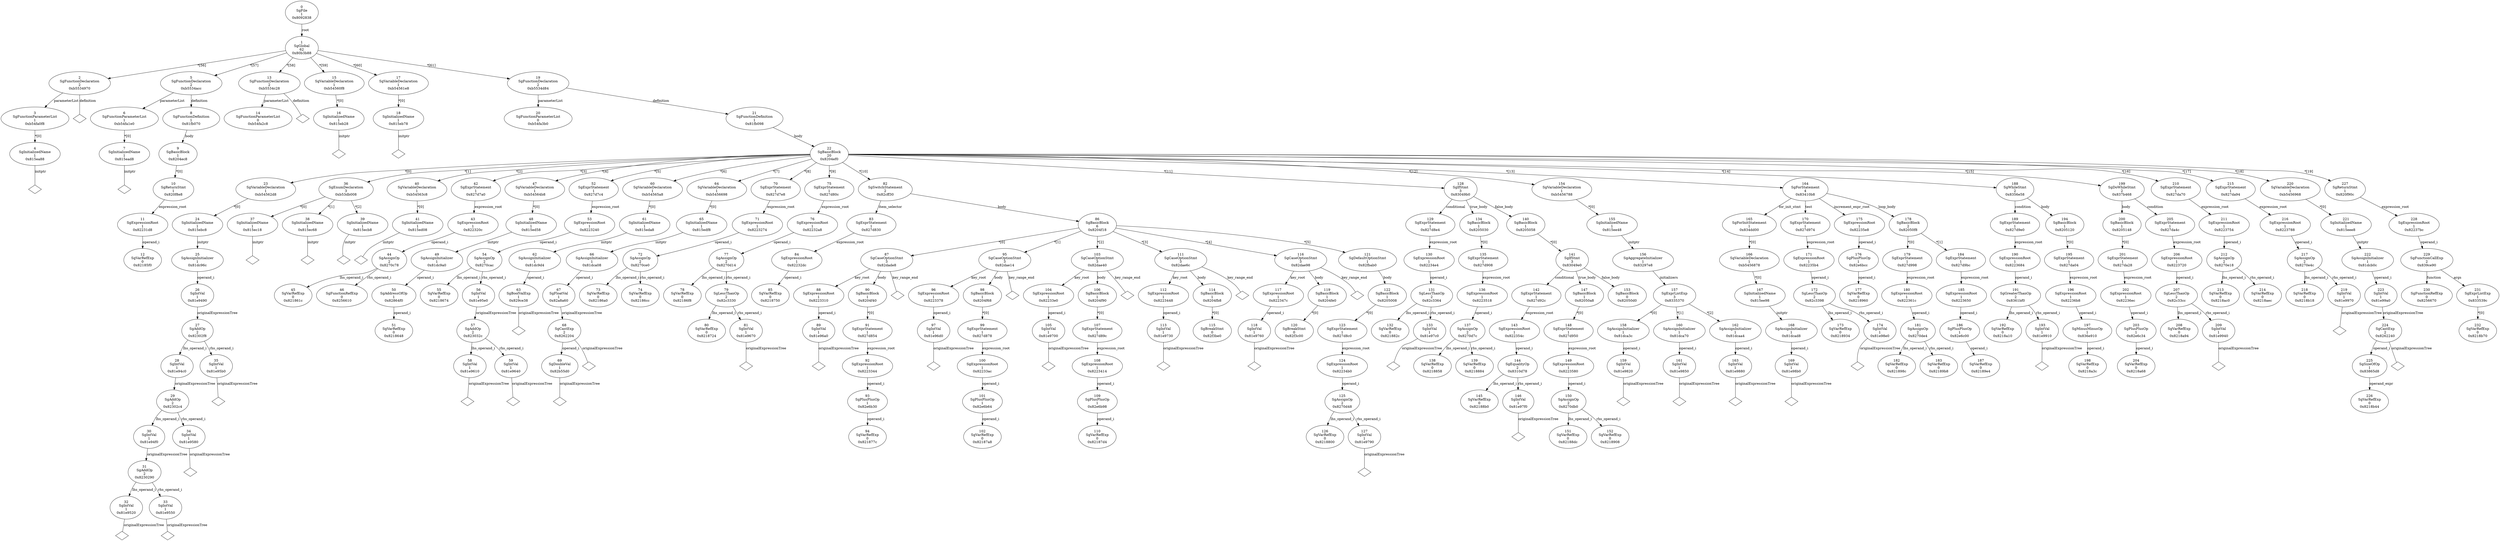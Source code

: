 digraph "G./test_control.C.dot" {
"0x815ea88"[label="4\nSgInitializedName\n1\n0x815ea88\n" ];
"0x815ea88" -> "0x815ea88__initptr__null"[label="initptr" dir=none ];
"0x815ea88__initptr__null"[label="" shape=diamond ];
"0xb54fa0f8"[label="3\nSgFunctionParameterList\n1\n0xb54fa0f8\n" ];
"0xb54fa0f8" -> "0x815ea88"[label="*[0]" dir=forward ];
"0xb5534970"[label="2\nSgFunctionDeclaration\n2\n0xb5534970\n" ];
"0xb5534970" -> "0xb54fa0f8"[label="parameterList" dir=forward ];
"0xb5534970" -> "0xb5534970__definition__null"[label="definition" dir=none ];
"0xb5534970__definition__null"[label="" shape=diamond ];
"0x815ead8"[label="7\nSgInitializedName\n1\n0x815ead8\n" ];
"0x815ead8" -> "0x815ead8__initptr__null"[label="initptr" dir=none ];
"0x815ead8__initptr__null"[label="" shape=diamond ];
"0xb54fa1e0"[label="6\nSgFunctionParameterList\n1\n0xb54fa1e0\n" ];
"0xb54fa1e0" -> "0x815ead8"[label="*[0]" dir=forward ];
"0x82185f0"[label="12\nSgVarRefExp\n0\n0x82185f0\n" ];
"0x82231d8"[label="11\nSgExpressionRoot\n1\n0x82231d8\n" ];
"0x82231d8" -> "0x82185f0"[label="operand_i" dir=forward ];
"0x820f8e8"[label="10\nSgReturnStmt\n1\n0x820f8e8\n" ];
"0x820f8e8" -> "0x82231d8"[label="expression_root" dir=forward ];
"0x8204ec8"[label="9\nSgBasicBlock\n1\n0x8204ec8\n" ];
"0x8204ec8" -> "0x820f8e8"[label="*[0]" dir=forward ];
"0x81fb070"[label="8\nSgFunctionDefinition\n1\n0x81fb070\n" ];
"0x81fb070" -> "0x8204ec8"[label="body" dir=forward ];
"0xb5534acc"[label="5\nSgFunctionDeclaration\n2\n0xb5534acc\n" ];
"0xb5534acc" -> "0xb54fa1e0"[label="parameterList" dir=forward ];
"0xb5534acc" -> "0x81fb070"[label="definition" dir=forward ];
"0xb54fa2c8"[label="14\nSgFunctionParameterList\n0\n0xb54fa2c8\n" ];
"0xb5534c28"[label="13\nSgFunctionDeclaration\n2\n0xb5534c28\n" ];
"0xb5534c28" -> "0xb54fa2c8"[label="parameterList" dir=forward ];
"0xb5534c28" -> "0xb5534c28__definition__null"[label="definition" dir=none ];
"0xb5534c28__definition__null"[label="" shape=diamond ];
"0x815eb28"[label="16\nSgInitializedName\n1\n0x815eb28\n" ];
"0x815eb28" -> "0x815eb28__initptr__null"[label="initptr" dir=none ];
"0x815eb28__initptr__null"[label="" shape=diamond ];
"0xb54560f8"[label="15\nSgVariableDeclaration\n1\n0xb54560f8\n" ];
"0xb54560f8" -> "0x815eb28"[label="*[0]" dir=forward ];
"0x815eb78"[label="18\nSgInitializedName\n1\n0x815eb78\n" ];
"0x815eb78" -> "0x815eb78__initptr__null"[label="initptr" dir=none ];
"0x815eb78__initptr__null"[label="" shape=diamond ];
"0xb54561e8"[label="17\nSgVariableDeclaration\n1\n0xb54561e8\n" ];
"0xb54561e8" -> "0x815eb78"[label="*[0]" dir=forward ];
"0xb54fa3b0"[label="20\nSgFunctionParameterList\n0\n0xb54fa3b0\n" ];
"0x81e9520"[label="32\nSgIntVal\n1\n0x81e9520\n" ];
"0x81e9520" -> "0x81e9520__originalExpressionTree__null"[label="originalExpressionTree" dir=none ];
"0x81e9520__originalExpressionTree__null"[label="" shape=diamond ];
"0x81e9550"[label="33\nSgIntVal\n1\n0x81e9550\n" ];
"0x81e9550" -> "0x81e9550__originalExpressionTree__null"[label="originalExpressionTree" dir=none ];
"0x81e9550__originalExpressionTree__null"[label="" shape=diamond ];
"0x8230290"[label="31\nSgAddOp\n2\n0x8230290\n" ];
"0x8230290" -> "0x81e9520"[label="lhs_operand_i" dir=forward ];
"0x8230290" -> "0x81e9550"[label="rhs_operand_i" dir=forward ];
"0x81e94f0"[label="30\nSgIntVal\n1\n0x81e94f0\n" ];
"0x81e94f0" -> "0x8230290"[label="originalExpressionTree" dir=forward ];
"0x81e9580"[label="34\nSgIntVal\n1\n0x81e9580\n" ];
"0x81e9580" -> "0x81e9580__originalExpressionTree__null"[label="originalExpressionTree" dir=none ];
"0x81e9580__originalExpressionTree__null"[label="" shape=diamond ];
"0x82302c4"[label="29\nSgAddOp\n2\n0x82302c4\n" ];
"0x82302c4" -> "0x81e94f0"[label="lhs_operand_i" dir=forward ];
"0x82302c4" -> "0x81e9580"[label="rhs_operand_i" dir=forward ];
"0x81e94c0"[label="28\nSgIntVal\n1\n0x81e94c0\n" ];
"0x81e94c0" -> "0x82302c4"[label="originalExpressionTree" dir=forward ];
"0x81e95b0"[label="35\nSgIntVal\n1\n0x81e95b0\n" ];
"0x81e95b0" -> "0x81e95b0__originalExpressionTree__null"[label="originalExpressionTree" dir=none ];
"0x81e95b0__originalExpressionTree__null"[label="" shape=diamond ];
"0x82302f8"[label="27\nSgAddOp\n2\n0x82302f8\n" ];
"0x82302f8" -> "0x81e94c0"[label="lhs_operand_i" dir=forward ];
"0x82302f8" -> "0x81e95b0"[label="rhs_operand_i" dir=forward ];
"0x81e9490"[label="26\nSgIntVal\n1\n0x81e9490\n" ];
"0x81e9490" -> "0x82302f8"[label="originalExpressionTree" dir=forward ];
"0x81dc96c"[label="25\nSgAssignInitializer\n1\n0x81dc96c\n" ];
"0x81dc96c" -> "0x81e9490"[label="operand_i" dir=forward ];
"0x815ebc8"[label="24\nSgInitializedName\n1\n0x815ebc8\n" ];
"0x815ebc8" -> "0x81dc96c"[label="initptr" dir=forward ];
"0xb54562d8"[label="23\nSgVariableDeclaration\n1\n0xb54562d8\n" ];
"0xb54562d8" -> "0x815ebc8"[label="*[0]" dir=forward ];
"0x815ec18"[label="37\nSgInitializedName\n1\n0x815ec18\n" ];
"0x815ec18" -> "0x815ec18__initptr__null"[label="initptr" dir=none ];
"0x815ec18__initptr__null"[label="" shape=diamond ];
"0x815ec68"[label="38\nSgInitializedName\n1\n0x815ec68\n" ];
"0x815ec68" -> "0x815ec68__initptr__null"[label="initptr" dir=none ];
"0x815ec68__initptr__null"[label="" shape=diamond ];
"0x815ecb8"[label="39\nSgInitializedName\n1\n0x815ecb8\n" ];
"0x815ecb8" -> "0x815ecb8__initptr__null"[label="initptr" dir=none ];
"0x815ecb8__initptr__null"[label="" shape=diamond ];
"0xb53db008"[label="36\nSgEnumDeclaration\n3\n0xb53db008\n" ];
"0xb53db008" -> "0x815ec18"[label="*[0]" dir=forward ];
"0xb53db008" -> "0x815ec68"[label="*[1]" dir=forward ];
"0xb53db008" -> "0x815ecb8"[label="*[2]" dir=forward ];
"0x815ed08"[label="41\nSgInitializedName\n1\n0x815ed08\n" ];
"0x815ed08" -> "0x815ed08__initptr__null"[label="initptr" dir=none ];
"0x815ed08__initptr__null"[label="" shape=diamond ];
"0xb54563c8"[label="40\nSgVariableDeclaration\n1\n0xb54563c8\n" ];
"0xb54563c8" -> "0x815ed08"[label="*[0]" dir=forward ];
"0x821861c"[label="45\nSgVarRefExp\n0\n0x821861c\n" ];
"0x8256610"[label="46\nSgFunctionRefExp\n0\n0x8256610\n" ];
"0x8270c78"[label="44\nSgAssignOp\n2\n0x8270c78\n" ];
"0x8270c78" -> "0x821861c"[label="lhs_operand_i" dir=forward ];
"0x8270c78" -> "0x8256610"[label="rhs_operand_i" dir=forward ];
"0x822320c"[label="43\nSgExpressionRoot\n1\n0x822320c\n" ];
"0x822320c" -> "0x8270c78"[label="operand_i" dir=forward ];
"0x827d7a0"[label="42\nSgExprStatement\n1\n0x827d7a0\n" ];
"0x827d7a0" -> "0x822320c"[label="expression_root" dir=forward ];
"0x8218648"[label="51\nSgVarRefExp\n0\n0x8218648\n" ];
"0x82864f0"[label="50\nSgAddressOfOp\n1\n0x82864f0\n" ];
"0x82864f0" -> "0x8218648"[label="operand_i" dir=forward ];
"0x81dc9a0"[label="49\nSgAssignInitializer\n1\n0x81dc9a0\n" ];
"0x81dc9a0" -> "0x82864f0"[label="operand_i" dir=forward ];
"0x815ed58"[label="48\nSgInitializedName\n1\n0x815ed58\n" ];
"0x815ed58" -> "0x81dc9a0"[label="initptr" dir=forward ];
"0xb54564b8"[label="47\nSgVariableDeclaration\n1\n0xb54564b8\n" ];
"0xb54564b8" -> "0x815ed58"[label="*[0]" dir=forward ];
"0x8218674"[label="55\nSgVarRefExp\n0\n0x8218674\n" ];
"0x81e9610"[label="58\nSgIntVal\n1\n0x81e9610\n" ];
"0x81e9610" -> "0x81e9610__originalExpressionTree__null"[label="originalExpressionTree" dir=none ];
"0x81e9610__originalExpressionTree__null"[label="" shape=diamond ];
"0x81e9640"[label="59\nSgIntVal\n1\n0x81e9640\n" ];
"0x81e9640" -> "0x81e9640__originalExpressionTree__null"[label="originalExpressionTree" dir=none ];
"0x81e9640__originalExpressionTree__null"[label="" shape=diamond ];
"0x823032c"[label="57\nSgAddOp\n2\n0x823032c\n" ];
"0x823032c" -> "0x81e9610"[label="lhs_operand_i" dir=forward ];
"0x823032c" -> "0x81e9640"[label="rhs_operand_i" dir=forward ];
"0x81e95e0"[label="56\nSgIntVal\n1\n0x81e95e0\n" ];
"0x81e95e0" -> "0x823032c"[label="originalExpressionTree" dir=forward ];
"0x8270cac"[label="54\nSgAssignOp\n2\n0x8270cac\n" ];
"0x8270cac" -> "0x8218674"[label="lhs_operand_i" dir=forward ];
"0x8270cac" -> "0x81e95e0"[label="rhs_operand_i" dir=forward ];
"0x8223240"[label="53\nSgExpressionRoot\n1\n0x8223240\n" ];
"0x8223240" -> "0x8270cac"[label="operand_i" dir=forward ];
"0x827d7c4"[label="52\nSgExprStatement\n1\n0x827d7c4\n" ];
"0x827d7c4" -> "0x8223240"[label="expression_root" dir=forward ];
"0x829ce38"[label="63\nSgBoolValExp\n1\n0x829ce38\n" ];
"0x829ce38" -> "0x829ce38__originalExpressionTree__null"[label="originalExpressionTree" dir=none ];
"0x829ce38__originalExpressionTree__null"[label="" shape=diamond ];
"0x81dc9d4"[label="62\nSgAssignInitializer\n1\n0x81dc9d4\n" ];
"0x81dc9d4" -> "0x829ce38"[label="operand_i" dir=forward ];
"0x815eda8"[label="61\nSgInitializedName\n1\n0x815eda8\n" ];
"0x815eda8" -> "0x81dc9d4"[label="initptr" dir=forward ];
"0xb54565a8"[label="60\nSgVariableDeclaration\n1\n0xb54565a8\n" ];
"0xb54565a8" -> "0x815eda8"[label="*[0]" dir=forward ];
"0x82b55d0"[label="69\nSgDoubleVal\n1\n0x82b55d0\n" ];
"0x82b55d0" -> "0x82b55d0__originalExpressionTree__null"[label="originalExpressionTree" dir=none ];
"0x82b55d0__originalExpressionTree__null"[label="" shape=diamond ];
"0x8262204"[label="68\nSgCastExp\n2\n0x8262204\n" ];
"0x8262204" -> "0x82b55d0"[label="operand_i" dir=forward ];
"0x8262204" -> "0x8262204__originalExpressionTree__null"[label="originalExpressionTree" dir=none ];
"0x8262204__originalExpressionTree__null"[label="" shape=diamond ];
"0x82a8a60"[label="67\nSgFloatVal\n1\n0x82a8a60\n" ];
"0x82a8a60" -> "0x8262204"[label="originalExpressionTree" dir=forward ];
"0x81dca08"[label="66\nSgAssignInitializer\n1\n0x81dca08\n" ];
"0x81dca08" -> "0x82a8a60"[label="operand_i" dir=forward ];
"0x815edf8"[label="65\nSgInitializedName\n1\n0x815edf8\n" ];
"0x815edf8" -> "0x81dca08"[label="initptr" dir=forward ];
"0xb5456698"[label="64\nSgVariableDeclaration\n1\n0xb5456698\n" ];
"0xb5456698" -> "0x815edf8"[label="*[0]" dir=forward ];
"0x82186a0"[label="73\nSgVarRefExp\n0\n0x82186a0\n" ];
"0x82186cc"[label="74\nSgVarRefExp\n0\n0x82186cc\n" ];
"0x8270ce0"[label="72\nSgAssignOp\n2\n0x8270ce0\n" ];
"0x8270ce0" -> "0x82186a0"[label="lhs_operand_i" dir=forward ];
"0x8270ce0" -> "0x82186cc"[label="rhs_operand_i" dir=forward ];
"0x8223274"[label="71\nSgExpressionRoot\n1\n0x8223274\n" ];
"0x8223274" -> "0x8270ce0"[label="operand_i" dir=forward ];
"0x827d7e8"[label="70\nSgExprStatement\n1\n0x827d7e8\n" ];
"0x827d7e8" -> "0x8223274"[label="expression_root" dir=forward ];
"0x82186f8"[label="78\nSgVarRefExp\n0\n0x82186f8\n" ];
"0x8218724"[label="80\nSgVarRefExp\n0\n0x8218724\n" ];
"0x81e9670"[label="81\nSgIntVal\n1\n0x81e9670\n" ];
"0x81e9670" -> "0x81e9670__originalExpressionTree__null"[label="originalExpressionTree" dir=none ];
"0x81e9670__originalExpressionTree__null"[label="" shape=diamond ];
"0x82c3330"[label="79\nSgLessThanOp\n2\n0x82c3330\n" ];
"0x82c3330" -> "0x8218724"[label="lhs_operand_i" dir=forward ];
"0x82c3330" -> "0x81e9670"[label="rhs_operand_i" dir=forward ];
"0x8270d14"[label="77\nSgAssignOp\n2\n0x8270d14\n" ];
"0x8270d14" -> "0x82186f8"[label="lhs_operand_i" dir=forward ];
"0x8270d14" -> "0x82c3330"[label="rhs_operand_i" dir=forward ];
"0x82232a8"[label="76\nSgExpressionRoot\n1\n0x82232a8\n" ];
"0x82232a8" -> "0x8270d14"[label="operand_i" dir=forward ];
"0x827d80c"[label="75\nSgExprStatement\n1\n0x827d80c\n" ];
"0x827d80c" -> "0x82232a8"[label="expression_root" dir=forward ];
"0x8218750"[label="85\nSgVarRefExp\n0\n0x8218750\n" ];
"0x82232dc"[label="84\nSgExpressionRoot\n1\n0x82232dc\n" ];
"0x82232dc" -> "0x8218750"[label="operand_i" dir=forward ];
"0x827d830"[label="83\nSgExprStatement\n1\n0x827d830\n" ];
"0x827d830" -> "0x82232dc"[label="expression_root" dir=forward ];
"0x81e96a0"[label="89\nSgIntVal\n1\n0x81e96a0\n" ];
"0x81e96a0" -> "0x81e96a0__originalExpressionTree__null"[label="originalExpressionTree" dir=none ];
"0x81e96a0__originalExpressionTree__null"[label="" shape=diamond ];
"0x8223310"[label="88\nSgExpressionRoot\n1\n0x8223310\n" ];
"0x8223310" -> "0x81e96a0"[label="operand_i" dir=forward ];
"0x821877c"[label="94\nSgVarRefExp\n0\n0x821877c\n" ];
"0x82e6b30"[label="93\nSgPlusPlusOp\n1\n0x82e6b30\n" ];
"0x82e6b30" -> "0x821877c"[label="operand_i" dir=forward ];
"0x8223344"[label="92\nSgExpressionRoot\n1\n0x8223344\n" ];
"0x8223344" -> "0x82e6b30"[label="operand_i" dir=forward ];
"0x827d854"[label="91\nSgExprStatement\n1\n0x827d854\n" ];
"0x827d854" -> "0x8223344"[label="expression_root" dir=forward ];
"0x8204f40"[label="90\nSgBasicBlock\n1\n0x8204f40\n" ];
"0x8204f40" -> "0x827d854"[label="*[0]" dir=forward ];
"0x82dade8"[label="87\nSgCaseOptionStmt\n3\n0x82dade8\n" ];
"0x82dade8" -> "0x8223310"[label="key_root" dir=forward ];
"0x82dade8" -> "0x8204f40"[label="body" dir=forward ];
"0x82dade8" -> "0x82dade8__key_range_end__null"[label="key_range_end" dir=none ];
"0x82dade8__key_range_end__null"[label="" shape=diamond ];
"0x81e96d0"[label="97\nSgIntVal\n1\n0x81e96d0\n" ];
"0x81e96d0" -> "0x81e96d0__originalExpressionTree__null"[label="originalExpressionTree" dir=none ];
"0x81e96d0__originalExpressionTree__null"[label="" shape=diamond ];
"0x8223378"[label="96\nSgExpressionRoot\n1\n0x8223378\n" ];
"0x8223378" -> "0x81e96d0"[label="operand_i" dir=forward ];
"0x82187a8"[label="102\nSgVarRefExp\n0\n0x82187a8\n" ];
"0x82e6b64"[label="101\nSgPlusPlusOp\n1\n0x82e6b64\n" ];
"0x82e6b64" -> "0x82187a8"[label="operand_i" dir=forward ];
"0x82233ac"[label="100\nSgExpressionRoot\n1\n0x82233ac\n" ];
"0x82233ac" -> "0x82e6b64"[label="operand_i" dir=forward ];
"0x827d878"[label="99\nSgExprStatement\n1\n0x827d878\n" ];
"0x827d878" -> "0x82233ac"[label="expression_root" dir=forward ];
"0x8204f68"[label="98\nSgBasicBlock\n1\n0x8204f68\n" ];
"0x8204f68" -> "0x827d878"[label="*[0]" dir=forward ];
"0x82dae14"[label="95\nSgCaseOptionStmt\n3\n0x82dae14\n" ];
"0x82dae14" -> "0x8223378"[label="key_root" dir=forward ];
"0x82dae14" -> "0x8204f68"[label="body" dir=forward ];
"0x82dae14" -> "0x82dae14__key_range_end__null"[label="key_range_end" dir=none ];
"0x82dae14__key_range_end__null"[label="" shape=diamond ];
"0x81e9700"[label="105\nSgIntVal\n1\n0x81e9700\n" ];
"0x81e9700" -> "0x81e9700__originalExpressionTree__null"[label="originalExpressionTree" dir=none ];
"0x81e9700__originalExpressionTree__null"[label="" shape=diamond ];
"0x82233e0"[label="104\nSgExpressionRoot\n1\n0x82233e0\n" ];
"0x82233e0" -> "0x81e9700"[label="operand_i" dir=forward ];
"0x82187d4"[label="110\nSgVarRefExp\n0\n0x82187d4\n" ];
"0x82e6b98"[label="109\nSgPlusPlusOp\n1\n0x82e6b98\n" ];
"0x82e6b98" -> "0x82187d4"[label="operand_i" dir=forward ];
"0x8223414"[label="108\nSgExpressionRoot\n1\n0x8223414\n" ];
"0x8223414" -> "0x82e6b98"[label="operand_i" dir=forward ];
"0x827d89c"[label="107\nSgExprStatement\n1\n0x827d89c\n" ];
"0x827d89c" -> "0x8223414"[label="expression_root" dir=forward ];
"0x8204f90"[label="106\nSgBasicBlock\n1\n0x8204f90\n" ];
"0x8204f90" -> "0x827d89c"[label="*[0]" dir=forward ];
"0x82dae40"[label="103\nSgCaseOptionStmt\n3\n0x82dae40\n" ];
"0x82dae40" -> "0x82233e0"[label="key_root" dir=forward ];
"0x82dae40" -> "0x8204f90"[label="body" dir=forward ];
"0x82dae40" -> "0x82dae40__key_range_end__null"[label="key_range_end" dir=none ];
"0x82dae40__key_range_end__null"[label="" shape=diamond ];
"0x81e9730"[label="113\nSgIntVal\n1\n0x81e9730\n" ];
"0x81e9730" -> "0x81e9730__originalExpressionTree__null"[label="originalExpressionTree" dir=none ];
"0x81e9730__originalExpressionTree__null"[label="" shape=diamond ];
"0x8223448"[label="112\nSgExpressionRoot\n1\n0x8223448\n" ];
"0x8223448" -> "0x81e9730"[label="operand_i" dir=forward ];
"0x82f3be0"[label="115\nSgBreakStmt\n0\n0x82f3be0\n" ];
"0x8204fb8"[label="114\nSgBasicBlock\n1\n0x8204fb8\n" ];
"0x8204fb8" -> "0x82f3be0"[label="*[0]" dir=forward ];
"0x82dae6c"[label="111\nSgCaseOptionStmt\n3\n0x82dae6c\n" ];
"0x82dae6c" -> "0x8223448"[label="key_root" dir=forward ];
"0x82dae6c" -> "0x8204fb8"[label="body" dir=forward ];
"0x82dae6c" -> "0x82dae6c__key_range_end__null"[label="key_range_end" dir=none ];
"0x82dae6c__key_range_end__null"[label="" shape=diamond ];
"0x81e9760"[label="118\nSgIntVal\n1\n0x81e9760\n" ];
"0x81e9760" -> "0x81e9760__originalExpressionTree__null"[label="originalExpressionTree" dir=none ];
"0x81e9760__originalExpressionTree__null"[label="" shape=diamond ];
"0x822347c"[label="117\nSgExpressionRoot\n1\n0x822347c\n" ];
"0x822347c" -> "0x81e9760"[label="operand_i" dir=forward ];
"0x82f3c00"[label="120\nSgBreakStmt\n0\n0x82f3c00\n" ];
"0x8204fe0"[label="119\nSgBasicBlock\n1\n0x8204fe0\n" ];
"0x8204fe0" -> "0x82f3c00"[label="*[0]" dir=forward ];
"0x82dae98"[label="116\nSgCaseOptionStmt\n3\n0x82dae98\n" ];
"0x82dae98" -> "0x822347c"[label="key_root" dir=forward ];
"0x82dae98" -> "0x8204fe0"[label="body" dir=forward ];
"0x82dae98" -> "0x82dae98__key_range_end__null"[label="key_range_end" dir=none ];
"0x82dae98__key_range_end__null"[label="" shape=diamond ];
"0x8218800"[label="126\nSgVarRefExp\n0\n0x8218800\n" ];
"0x81e9790"[label="127\nSgIntVal\n1\n0x81e9790\n" ];
"0x81e9790" -> "0x81e9790__originalExpressionTree__null"[label="originalExpressionTree" dir=none ];
"0x81e9790__originalExpressionTree__null"[label="" shape=diamond ];
"0x8270d48"[label="125\nSgAssignOp\n2\n0x8270d48\n" ];
"0x8270d48" -> "0x8218800"[label="lhs_operand_i" dir=forward ];
"0x8270d48" -> "0x81e9790"[label="rhs_operand_i" dir=forward ];
"0x82234b0"[label="124\nSgExpressionRoot\n1\n0x82234b0\n" ];
"0x82234b0" -> "0x8270d48"[label="operand_i" dir=forward ];
"0x827d8c0"[label="123\nSgExprStatement\n1\n0x827d8c0\n" ];
"0x827d8c0" -> "0x82234b0"[label="expression_root" dir=forward ];
"0x8205008"[label="122\nSgBasicBlock\n1\n0x8205008\n" ];
"0x8205008" -> "0x827d8c0"[label="*[0]" dir=forward ];
"0x82fbab0"[label="121\nSgDefaultOptionStmt\n1\n0x82fbab0\n" ];
"0x82fbab0" -> "0x8205008"[label="body" dir=forward ];
"0x8204f18"[label="86\nSgBasicBlock\n6\n0x8204f18\n" ];
"0x8204f18" -> "0x82dade8"[label="*[0]" dir=forward ];
"0x8204f18" -> "0x82dae14"[label="*[1]" dir=forward ];
"0x8204f18" -> "0x82dae40"[label="*[2]" dir=forward ];
"0x8204f18" -> "0x82dae6c"[label="*[3]" dir=forward ];
"0x8204f18" -> "0x82dae98"[label="*[4]" dir=forward ];
"0x8204f18" -> "0x82fbab0"[label="*[5]" dir=forward ];
"0x82cff30"[label="82\nSgSwitchStatement\n2\n0x82cff30\n" ];
"0x82cff30" -> "0x827d830"[label="item_selector" dir=forward ];
"0x82cff30" -> "0x8204f18"[label="body" dir=forward ];
"0x821882c"[label="132\nSgVarRefExp\n0\n0x821882c\n" ];
"0x81e97c0"[label="133\nSgIntVal\n1\n0x81e97c0\n" ];
"0x81e97c0" -> "0x81e97c0__originalExpressionTree__null"[label="originalExpressionTree" dir=none ];
"0x81e97c0__originalExpressionTree__null"[label="" shape=diamond ];
"0x82c3364"[label="131\nSgLessThanOp\n2\n0x82c3364\n" ];
"0x82c3364" -> "0x821882c"[label="lhs_operand_i" dir=forward ];
"0x82c3364" -> "0x81e97c0"[label="rhs_operand_i" dir=forward ];
"0x82234e4"[label="130\nSgExpressionRoot\n1\n0x82234e4\n" ];
"0x82234e4" -> "0x82c3364"[label="operand_i" dir=forward ];
"0x827d8e4"[label="129\nSgExprStatement\n1\n0x827d8e4\n" ];
"0x827d8e4" -> "0x82234e4"[label="expression_root" dir=forward ];
"0x8218858"[label="138\nSgVarRefExp\n0\n0x8218858\n" ];
"0x8218884"[label="139\nSgVarRefExp\n0\n0x8218884\n" ];
"0x8270d7c"[label="137\nSgAssignOp\n2\n0x8270d7c\n" ];
"0x8270d7c" -> "0x8218858"[label="lhs_operand_i" dir=forward ];
"0x8270d7c" -> "0x8218884"[label="rhs_operand_i" dir=forward ];
"0x8223518"[label="136\nSgExpressionRoot\n1\n0x8223518\n" ];
"0x8223518" -> "0x8270d7c"[label="operand_i" dir=forward ];
"0x827d908"[label="135\nSgExprStatement\n1\n0x827d908\n" ];
"0x827d908" -> "0x8223518"[label="expression_root" dir=forward ];
"0x8205030"[label="134\nSgBasicBlock\n1\n0x8205030\n" ];
"0x8205030" -> "0x827d908"[label="*[0]" dir=forward ];
"0x82188b0"[label="145\nSgVarRefExp\n0\n0x82188b0\n" ];
"0x81e97f0"[label="146\nSgIntVal\n1\n0x81e97f0\n" ];
"0x81e97f0" -> "0x81e97f0__originalExpressionTree__null"[label="originalExpressionTree" dir=none ];
"0x81e97f0__originalExpressionTree__null"[label="" shape=diamond ];
"0x8310d78"[label="144\nSgEqualityOp\n2\n0x8310d78\n" ];
"0x8310d78" -> "0x82188b0"[label="lhs_operand_i" dir=forward ];
"0x8310d78" -> "0x81e97f0"[label="rhs_operand_i" dir=forward ];
"0x822354c"[label="143\nSgExpressionRoot\n1\n0x822354c\n" ];
"0x822354c" -> "0x8310d78"[label="operand_i" dir=forward ];
"0x827d92c"[label="142\nSgExprStatement\n1\n0x827d92c\n" ];
"0x827d92c" -> "0x822354c"[label="expression_root" dir=forward ];
"0x82188dc"[label="151\nSgVarRefExp\n0\n0x82188dc\n" ];
"0x8218908"[label="152\nSgVarRefExp\n0\n0x8218908\n" ];
"0x8270db0"[label="150\nSgAssignOp\n2\n0x8270db0\n" ];
"0x8270db0" -> "0x82188dc"[label="lhs_operand_i" dir=forward ];
"0x8270db0" -> "0x8218908"[label="rhs_operand_i" dir=forward ];
"0x8223580"[label="149\nSgExpressionRoot\n1\n0x8223580\n" ];
"0x8223580" -> "0x8270db0"[label="operand_i" dir=forward ];
"0x827d950"[label="148\nSgExprStatement\n1\n0x827d950\n" ];
"0x827d950" -> "0x8223580"[label="expression_root" dir=forward ];
"0x82050a8"[label="147\nSgBasicBlock\n1\n0x82050a8\n" ];
"0x82050a8" -> "0x827d950"[label="*[0]" dir=forward ];
"0x82050d0"[label="153\nSgBasicBlock\n0\n0x82050d0\n" ];
"0x83049e0"[label="141\nSgIfStmt\n3\n0x83049e0\n" ];
"0x83049e0" -> "0x827d92c"[label="conditional" dir=forward ];
"0x83049e0" -> "0x82050a8"[label="true_body" dir=forward ];
"0x83049e0" -> "0x82050d0"[label="false_body" dir=forward ];
"0x8205058"[label="140\nSgBasicBlock\n1\n0x8205058\n" ];
"0x8205058" -> "0x83049e0"[label="*[0]" dir=forward ];
"0x83049b0"[label="128\nSgIfStmt\n3\n0x83049b0\n" ];
"0x83049b0" -> "0x827d8e4"[label="conditional" dir=forward ];
"0x83049b0" -> "0x8205030"[label="true_body" dir=forward ];
"0x83049b0" -> "0x8205058"[label="false_body" dir=forward ];
"0x81e9820"[label="159\nSgIntVal\n1\n0x81e9820\n" ];
"0x81e9820" -> "0x81e9820__originalExpressionTree__null"[label="originalExpressionTree" dir=none ];
"0x81e9820__originalExpressionTree__null"[label="" shape=diamond ];
"0x81dca3c"[label="158\nSgAssignInitializer\n1\n0x81dca3c\n" ];
"0x81dca3c" -> "0x81e9820"[label="operand_i" dir=forward ];
"0x81e9850"[label="161\nSgIntVal\n1\n0x81e9850\n" ];
"0x81e9850" -> "0x81e9850__originalExpressionTree__null"[label="originalExpressionTree" dir=none ];
"0x81e9850__originalExpressionTree__null"[label="" shape=diamond ];
"0x81dca70"[label="160\nSgAssignInitializer\n1\n0x81dca70\n" ];
"0x81dca70" -> "0x81e9850"[label="operand_i" dir=forward ];
"0x81e9880"[label="163\nSgIntVal\n1\n0x81e9880\n" ];
"0x81e9880" -> "0x81e9880__originalExpressionTree__null"[label="originalExpressionTree" dir=none ];
"0x81e9880__originalExpressionTree__null"[label="" shape=diamond ];
"0x81dcaa4"[label="162\nSgAssignInitializer\n1\n0x81dcaa4\n" ];
"0x81dcaa4" -> "0x81e9880"[label="operand_i" dir=forward ];
"0x8335370"[label="157\nSgExprListExp\n3\n0x8335370\n" ];
"0x8335370" -> "0x81dca3c"[label="*[0]" dir=forward ];
"0x8335370" -> "0x81dca70"[label="*[1]" dir=forward ];
"0x8335370" -> "0x81dcaa4"[label="*[2]" dir=forward ];
"0x83297e8"[label="156\nSgAggregateInitializer\n1\n0x83297e8\n" ];
"0x83297e8" -> "0x8335370"[label="initializers" dir=forward ];
"0x815ee48"[label="155\nSgInitializedName\n1\n0x815ee48\n" ];
"0x815ee48" -> "0x83297e8"[label="initptr" dir=forward ];
"0xb5456788"[label="154\nSgVariableDeclaration\n1\n0xb5456788\n" ];
"0xb5456788" -> "0x815ee48"[label="*[0]" dir=forward ];
"0x81e98b0"[label="169\nSgIntVal\n1\n0x81e98b0\n" ];
"0x81e98b0" -> "0x81e98b0__originalExpressionTree__null"[label="originalExpressionTree" dir=none ];
"0x81e98b0__originalExpressionTree__null"[label="" shape=diamond ];
"0x81dcad8"[label="168\nSgAssignInitializer\n1\n0x81dcad8\n" ];
"0x81dcad8" -> "0x81e98b0"[label="operand_i" dir=forward ];
"0x815ee98"[label="167\nSgInitializedName\n1\n0x815ee98\n" ];
"0x815ee98" -> "0x81dcad8"[label="initptr" dir=forward ];
"0xb5456878"[label="166\nSgVariableDeclaration\n1\n0xb5456878\n" ];
"0xb5456878" -> "0x815ee98"[label="*[0]" dir=forward ];
"0x834dd00"[label="165\nSgForInitStatement\n1\n0x834dd00\n" ];
"0x834dd00" -> "0xb5456878"[label="*[0]" dir=forward ];
"0x8218934"[label="173\nSgVarRefExp\n0\n0x8218934\n" ];
"0x81e98e0"[label="174\nSgIntVal\n1\n0x81e98e0\n" ];
"0x81e98e0" -> "0x81e98e0__originalExpressionTree__null"[label="originalExpressionTree" dir=none ];
"0x81e98e0__originalExpressionTree__null"[label="" shape=diamond ];
"0x82c3398"[label="172\nSgLessThanOp\n2\n0x82c3398\n" ];
"0x82c3398" -> "0x8218934"[label="lhs_operand_i" dir=forward ];
"0x82c3398" -> "0x81e98e0"[label="rhs_operand_i" dir=forward ];
"0x82235b4"[label="171\nSgExpressionRoot\n1\n0x82235b4\n" ];
"0x82235b4" -> "0x82c3398"[label="operand_i" dir=forward ];
"0x827d974"[label="170\nSgExprStatement\n1\n0x827d974\n" ];
"0x827d974" -> "0x82235b4"[label="expression_root" dir=forward ];
"0x8218960"[label="177\nSgVarRefExp\n0\n0x8218960\n" ];
"0x82e6bcc"[label="176\nSgPlusPlusOp\n1\n0x82e6bcc\n" ];
"0x82e6bcc" -> "0x8218960"[label="operand_i" dir=forward ];
"0x82235e8"[label="175\nSgExpressionRoot\n1\n0x82235e8\n" ];
"0x82235e8" -> "0x82e6bcc"[label="operand_i" dir=forward ];
"0x821898c"[label="182\nSgVarRefExp\n0\n0x821898c\n" ];
"0x82189b8"[label="183\nSgVarRefExp\n0\n0x82189b8\n" ];
"0x8270de4"[label="181\nSgAssignOp\n2\n0x8270de4\n" ];
"0x8270de4" -> "0x821898c"[label="lhs_operand_i" dir=forward ];
"0x8270de4" -> "0x82189b8"[label="rhs_operand_i" dir=forward ];
"0x822361c"[label="180\nSgExpressionRoot\n1\n0x822361c\n" ];
"0x822361c" -> "0x8270de4"[label="operand_i" dir=forward ];
"0x827d998"[label="179\nSgExprStatement\n1\n0x827d998\n" ];
"0x827d998" -> "0x822361c"[label="expression_root" dir=forward ];
"0x82189e4"[label="187\nSgVarRefExp\n0\n0x82189e4\n" ];
"0x82e6c00"[label="186\nSgPlusPlusOp\n1\n0x82e6c00\n" ];
"0x82e6c00" -> "0x82189e4"[label="operand_i" dir=forward ];
"0x8223650"[label="185\nSgExpressionRoot\n1\n0x8223650\n" ];
"0x8223650" -> "0x82e6c00"[label="operand_i" dir=forward ];
"0x827d9bc"[label="184\nSgExprStatement\n1\n0x827d9bc\n" ];
"0x827d9bc" -> "0x8223650"[label="expression_root" dir=forward ];
"0x82050f8"[label="178\nSgBasicBlock\n2\n0x82050f8\n" ];
"0x82050f8" -> "0x827d998"[label="*[0]" dir=forward ];
"0x82050f8" -> "0x827d9bc"[label="*[1]" dir=forward ];
"0x83410b8"[label="164\nSgForStatement\n4\n0x83410b8\n" ];
"0x83410b8" -> "0x834dd00"[label="for_init_stmt" dir=forward ];
"0x83410b8" -> "0x827d974"[label="test" dir=forward ];
"0x83410b8" -> "0x82235e8"[label="increment_expr_root" dir=forward ];
"0x83410b8" -> "0x82050f8"[label="loop_body" dir=forward ];
"0x8218a10"[label="192\nSgVarRefExp\n0\n0x8218a10\n" ];
"0x81e9910"[label="193\nSgIntVal\n1\n0x81e9910\n" ];
"0x81e9910" -> "0x81e9910__originalExpressionTree__null"[label="originalExpressionTree" dir=none ];
"0x81e9910__originalExpressionTree__null"[label="" shape=diamond ];
"0x8361bf0"[label="191\nSgGreaterThanOp\n2\n0x8361bf0\n" ];
"0x8361bf0" -> "0x8218a10"[label="lhs_operand_i" dir=forward ];
"0x8361bf0" -> "0x81e9910"[label="rhs_operand_i" dir=forward ];
"0x8223684"[label="190\nSgExpressionRoot\n1\n0x8223684\n" ];
"0x8223684" -> "0x8361bf0"[label="operand_i" dir=forward ];
"0x827d9e0"[label="189\nSgExprStatement\n1\n0x827d9e0\n" ];
"0x827d9e0" -> "0x8223684"[label="expression_root" dir=forward ];
"0x8218a3c"[label="198\nSgVarRefExp\n0\n0x8218a3c\n" ];
"0x836e910"[label="197\nSgMinusMinusOp\n1\n0x836e910\n" ];
"0x836e910" -> "0x8218a3c"[label="operand_i" dir=forward ];
"0x82236b8"[label="196\nSgExpressionRoot\n1\n0x82236b8\n" ];
"0x82236b8" -> "0x836e910"[label="operand_i" dir=forward ];
"0x827da04"[label="195\nSgExprStatement\n1\n0x827da04\n" ];
"0x827da04" -> "0x82236b8"[label="expression_root" dir=forward ];
"0x8205120"[label="194\nSgBasicBlock\n1\n0x8205120\n" ];
"0x8205120" -> "0x827da04"[label="*[0]" dir=forward ];
"0x8356e58"[label="188\nSgWhileStmt\n2\n0x8356e58\n" ];
"0x8356e58" -> "0x827d9e0"[label="condition" dir=forward ];
"0x8356e58" -> "0x8205120"[label="body" dir=forward ];
"0x8218a68"[label="204\nSgVarRefExp\n0\n0x8218a68\n" ];
"0x82e6c34"[label="203\nSgPlusPlusOp\n1\n0x82e6c34\n" ];
"0x82e6c34" -> "0x8218a68"[label="operand_i" dir=forward ];
"0x82236ec"[label="202\nSgExpressionRoot\n1\n0x82236ec\n" ];
"0x82236ec" -> "0x82e6c34"[label="operand_i" dir=forward ];
"0x827da28"[label="201\nSgExprStatement\n1\n0x827da28\n" ];
"0x827da28" -> "0x82236ec"[label="expression_root" dir=forward ];
"0x8205148"[label="200\nSgBasicBlock\n1\n0x8205148\n" ];
"0x8205148" -> "0x827da28"[label="*[0]" dir=forward ];
"0x8218a94"[label="208\nSgVarRefExp\n0\n0x8218a94\n" ];
"0x81e9940"[label="209\nSgIntVal\n1\n0x81e9940\n" ];
"0x81e9940" -> "0x81e9940__originalExpressionTree__null"[label="originalExpressionTree" dir=none ];
"0x81e9940__originalExpressionTree__null"[label="" shape=diamond ];
"0x82c33cc"[label="207\nSgLessThanOp\n2\n0x82c33cc\n" ];
"0x82c33cc" -> "0x8218a94"[label="lhs_operand_i" dir=forward ];
"0x82c33cc" -> "0x81e9940"[label="rhs_operand_i" dir=forward ];
"0x8223720"[label="206\nSgExpressionRoot\n1\n0x8223720\n" ];
"0x8223720" -> "0x82c33cc"[label="operand_i" dir=forward ];
"0x827da4c"[label="205\nSgExprStatement\n1\n0x827da4c\n" ];
"0x827da4c" -> "0x8223720"[label="expression_root" dir=forward ];
"0x837b468"[label="199\nSgDoWhileStmt\n2\n0x837b468\n" ];
"0x837b468" -> "0x8205148"[label="body" dir=forward ];
"0x837b468" -> "0x827da4c"[label="condition" dir=forward ];
"0x8218ac0"[label="213\nSgVarRefExp\n0\n0x8218ac0\n" ];
"0x8218aec"[label="214\nSgVarRefExp\n0\n0x8218aec\n" ];
"0x8270e18"[label="212\nSgAssignOp\n2\n0x8270e18\n" ];
"0x8270e18" -> "0x8218ac0"[label="lhs_operand_i" dir=forward ];
"0x8270e18" -> "0x8218aec"[label="rhs_operand_i" dir=forward ];
"0x8223754"[label="211\nSgExpressionRoot\n1\n0x8223754\n" ];
"0x8223754" -> "0x8270e18"[label="operand_i" dir=forward ];
"0x827da70"[label="210\nSgExprStatement\n1\n0x827da70\n" ];
"0x827da70" -> "0x8223754"[label="expression_root" dir=forward ];
"0x8218b18"[label="218\nSgVarRefExp\n0\n0x8218b18\n" ];
"0x81e9970"[label="219\nSgIntVal\n1\n0x81e9970\n" ];
"0x81e9970" -> "0x81e9970__originalExpressionTree__null"[label="originalExpressionTree" dir=none ];
"0x81e9970__originalExpressionTree__null"[label="" shape=diamond ];
"0x8270e4c"[label="217\nSgAssignOp\n2\n0x8270e4c\n" ];
"0x8270e4c" -> "0x8218b18"[label="lhs_operand_i" dir=forward ];
"0x8270e4c" -> "0x81e9970"[label="rhs_operand_i" dir=forward ];
"0x8223788"[label="216\nSgExpressionRoot\n1\n0x8223788\n" ];
"0x8223788" -> "0x8270e4c"[label="operand_i" dir=forward ];
"0x827da94"[label="215\nSgExprStatement\n1\n0x827da94\n" ];
"0x827da94" -> "0x8223788"[label="expression_root" dir=forward ];
"0x8218b44"[label="226\nSgVarRefExp\n0\n0x8218b44\n" ];
"0x83865d8"[label="225\nSgSizeOfOp\n1\n0x83865d8\n" ];
"0x83865d8" -> "0x8218b44"[label="operand_expr" dir=forward ];
"0x8262240"[label="224\nSgCastExp\n2\n0x8262240\n" ];
"0x8262240" -> "0x83865d8"[label="operand_i" dir=forward ];
"0x8262240" -> "0x8262240__originalExpressionTree__null"[label="originalExpressionTree" dir=none ];
"0x8262240__originalExpressionTree__null"[label="" shape=diamond ];
"0x81e99a0"[label="223\nSgIntVal\n1\n0x81e99a0\n" ];
"0x81e99a0" -> "0x8262240"[label="originalExpressionTree" dir=forward ];
"0x81dcb0c"[label="222\nSgAssignInitializer\n1\n0x81dcb0c\n" ];
"0x81dcb0c" -> "0x81e99a0"[label="operand_i" dir=forward ];
"0x815eee8"[label="221\nSgInitializedName\n1\n0x815eee8\n" ];
"0x815eee8" -> "0x81dcb0c"[label="initptr" dir=forward ];
"0xb5456968"[label="220\nSgVariableDeclaration\n1\n0xb5456968\n" ];
"0xb5456968" -> "0x815eee8"[label="*[0]" dir=forward ];
"0x8256670"[label="230\nSgFunctionRefExp\n0\n0x8256670\n" ];
"0x8218b70"[label="232\nSgVarRefExp\n0\n0x8218b70\n" ];
"0x833539c"[label="231\nSgExprListExp\n1\n0x833539c\n" ];
"0x833539c" -> "0x8218b70"[label="*[0]" dir=forward ];
"0x839ce90"[label="229\nSgFunctionCallExp\n2\n0x839ce90\n" ];
"0x839ce90" -> "0x8256670"[label="function" dir=forward ];
"0x839ce90" -> "0x833539c"[label="args" dir=forward ];
"0x82237bc"[label="228\nSgExpressionRoot\n1\n0x82237bc\n" ];
"0x82237bc" -> "0x839ce90"[label="operand_i" dir=forward ];
"0x820f90c"[label="227\nSgReturnStmt\n1\n0x820f90c\n" ];
"0x820f90c" -> "0x82237bc"[label="expression_root" dir=forward ];
"0x8204ef0"[label="22\nSgBasicBlock\n20\n0x8204ef0\n" ];
"0x8204ef0" -> "0xb54562d8"[label="*[0]" dir=forward ];
"0x8204ef0" -> "0xb53db008"[label="*[1]" dir=forward ];
"0x8204ef0" -> "0xb54563c8"[label="*[2]" dir=forward ];
"0x8204ef0" -> "0x827d7a0"[label="*[3]" dir=forward ];
"0x8204ef0" -> "0xb54564b8"[label="*[4]" dir=forward ];
"0x8204ef0" -> "0x827d7c4"[label="*[5]" dir=forward ];
"0x8204ef0" -> "0xb54565a8"[label="*[6]" dir=forward ];
"0x8204ef0" -> "0xb5456698"[label="*[7]" dir=forward ];
"0x8204ef0" -> "0x827d7e8"[label="*[8]" dir=forward ];
"0x8204ef0" -> "0x827d80c"[label="*[9]" dir=forward ];
"0x8204ef0" -> "0x82cff30"[label="*[10]" dir=forward ];
"0x8204ef0" -> "0x83049b0"[label="*[11]" dir=forward ];
"0x8204ef0" -> "0xb5456788"[label="*[12]" dir=forward ];
"0x8204ef0" -> "0x83410b8"[label="*[13]" dir=forward ];
"0x8204ef0" -> "0x8356e58"[label="*[14]" dir=forward ];
"0x8204ef0" -> "0x837b468"[label="*[15]" dir=forward ];
"0x8204ef0" -> "0x827da70"[label="*[16]" dir=forward ];
"0x8204ef0" -> "0x827da94"[label="*[17]" dir=forward ];
"0x8204ef0" -> "0xb5456968"[label="*[18]" dir=forward ];
"0x8204ef0" -> "0x820f90c"[label="*[19]" dir=forward ];
"0x81fb098"[label="21\nSgFunctionDefinition\n1\n0x81fb098\n" ];
"0x81fb098" -> "0x8204ef0"[label="body" dir=forward ];
"0xb5534d84"[label="19\nSgFunctionDeclaration\n2\n0xb5534d84\n" ];
"0xb5534d84" -> "0xb54fa3b0"[label="parameterList" dir=forward ];
"0xb5534d84" -> "0x81fb098"[label="definition" dir=forward ];
"0x80b3b88"[label="1\nSgGlobal\n62\n0x80b3b88\n" ];
"0x80b3b88" -> "0xb5534970"[label="*[56]" dir=forward ];
"0x80b3b88" -> "0xb5534acc"[label="*[57]" dir=forward ];
"0x80b3b88" -> "0xb5534c28"[label="*[58]" dir=forward ];
"0x80b3b88" -> "0xb54560f8"[label="*[59]" dir=forward ];
"0x80b3b88" -> "0xb54561e8"[label="*[60]" dir=forward ];
"0x80b3b88" -> "0xb5534d84"[label="*[61]" dir=forward ];
"0x8092838"[label="0\nSgFile\n1\n0x8092838\n" ];
"0x8092838" -> "0x80b3b88"[label="root" dir=forward ];
}
